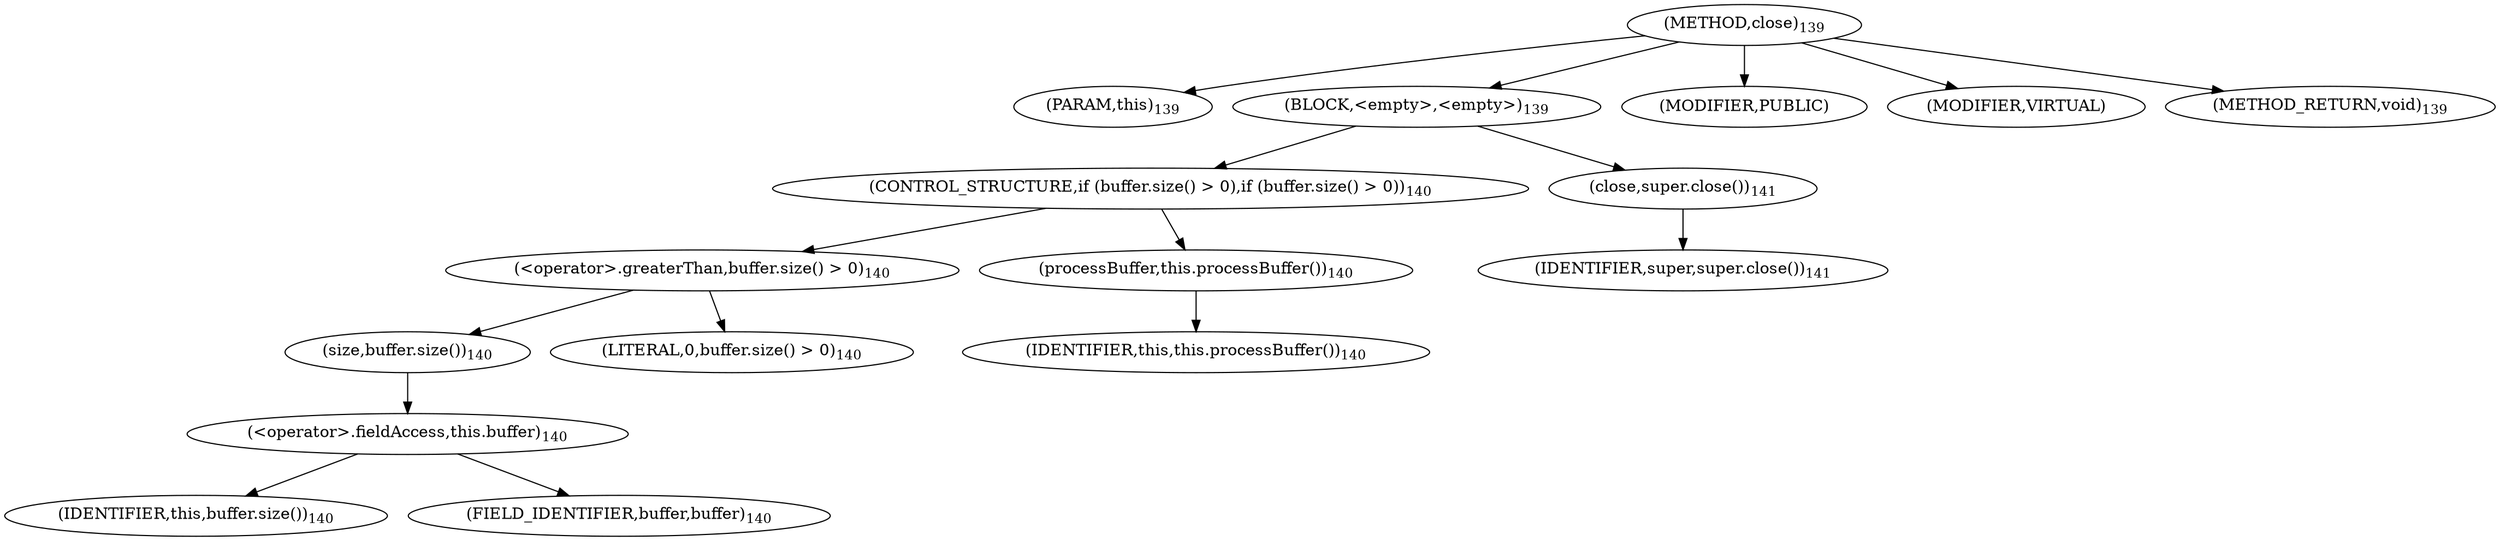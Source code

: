 digraph "close" {  
"148" [label = <(METHOD,close)<SUB>139</SUB>> ]
"13" [label = <(PARAM,this)<SUB>139</SUB>> ]
"149" [label = <(BLOCK,&lt;empty&gt;,&lt;empty&gt;)<SUB>139</SUB>> ]
"150" [label = <(CONTROL_STRUCTURE,if (buffer.size() &gt; 0),if (buffer.size() &gt; 0))<SUB>140</SUB>> ]
"151" [label = <(&lt;operator&gt;.greaterThan,buffer.size() &gt; 0)<SUB>140</SUB>> ]
"152" [label = <(size,buffer.size())<SUB>140</SUB>> ]
"153" [label = <(&lt;operator&gt;.fieldAccess,this.buffer)<SUB>140</SUB>> ]
"154" [label = <(IDENTIFIER,this,buffer.size())<SUB>140</SUB>> ]
"155" [label = <(FIELD_IDENTIFIER,buffer,buffer)<SUB>140</SUB>> ]
"156" [label = <(LITERAL,0,buffer.size() &gt; 0)<SUB>140</SUB>> ]
"157" [label = <(processBuffer,this.processBuffer())<SUB>140</SUB>> ]
"12" [label = <(IDENTIFIER,this,this.processBuffer())<SUB>140</SUB>> ]
"158" [label = <(close,super.close())<SUB>141</SUB>> ]
"159" [label = <(IDENTIFIER,super,super.close())<SUB>141</SUB>> ]
"160" [label = <(MODIFIER,PUBLIC)> ]
"161" [label = <(MODIFIER,VIRTUAL)> ]
"162" [label = <(METHOD_RETURN,void)<SUB>139</SUB>> ]
  "148" -> "13" 
  "148" -> "149" 
  "148" -> "160" 
  "148" -> "161" 
  "148" -> "162" 
  "149" -> "150" 
  "149" -> "158" 
  "150" -> "151" 
  "150" -> "157" 
  "151" -> "152" 
  "151" -> "156" 
  "152" -> "153" 
  "153" -> "154" 
  "153" -> "155" 
  "157" -> "12" 
  "158" -> "159" 
}
